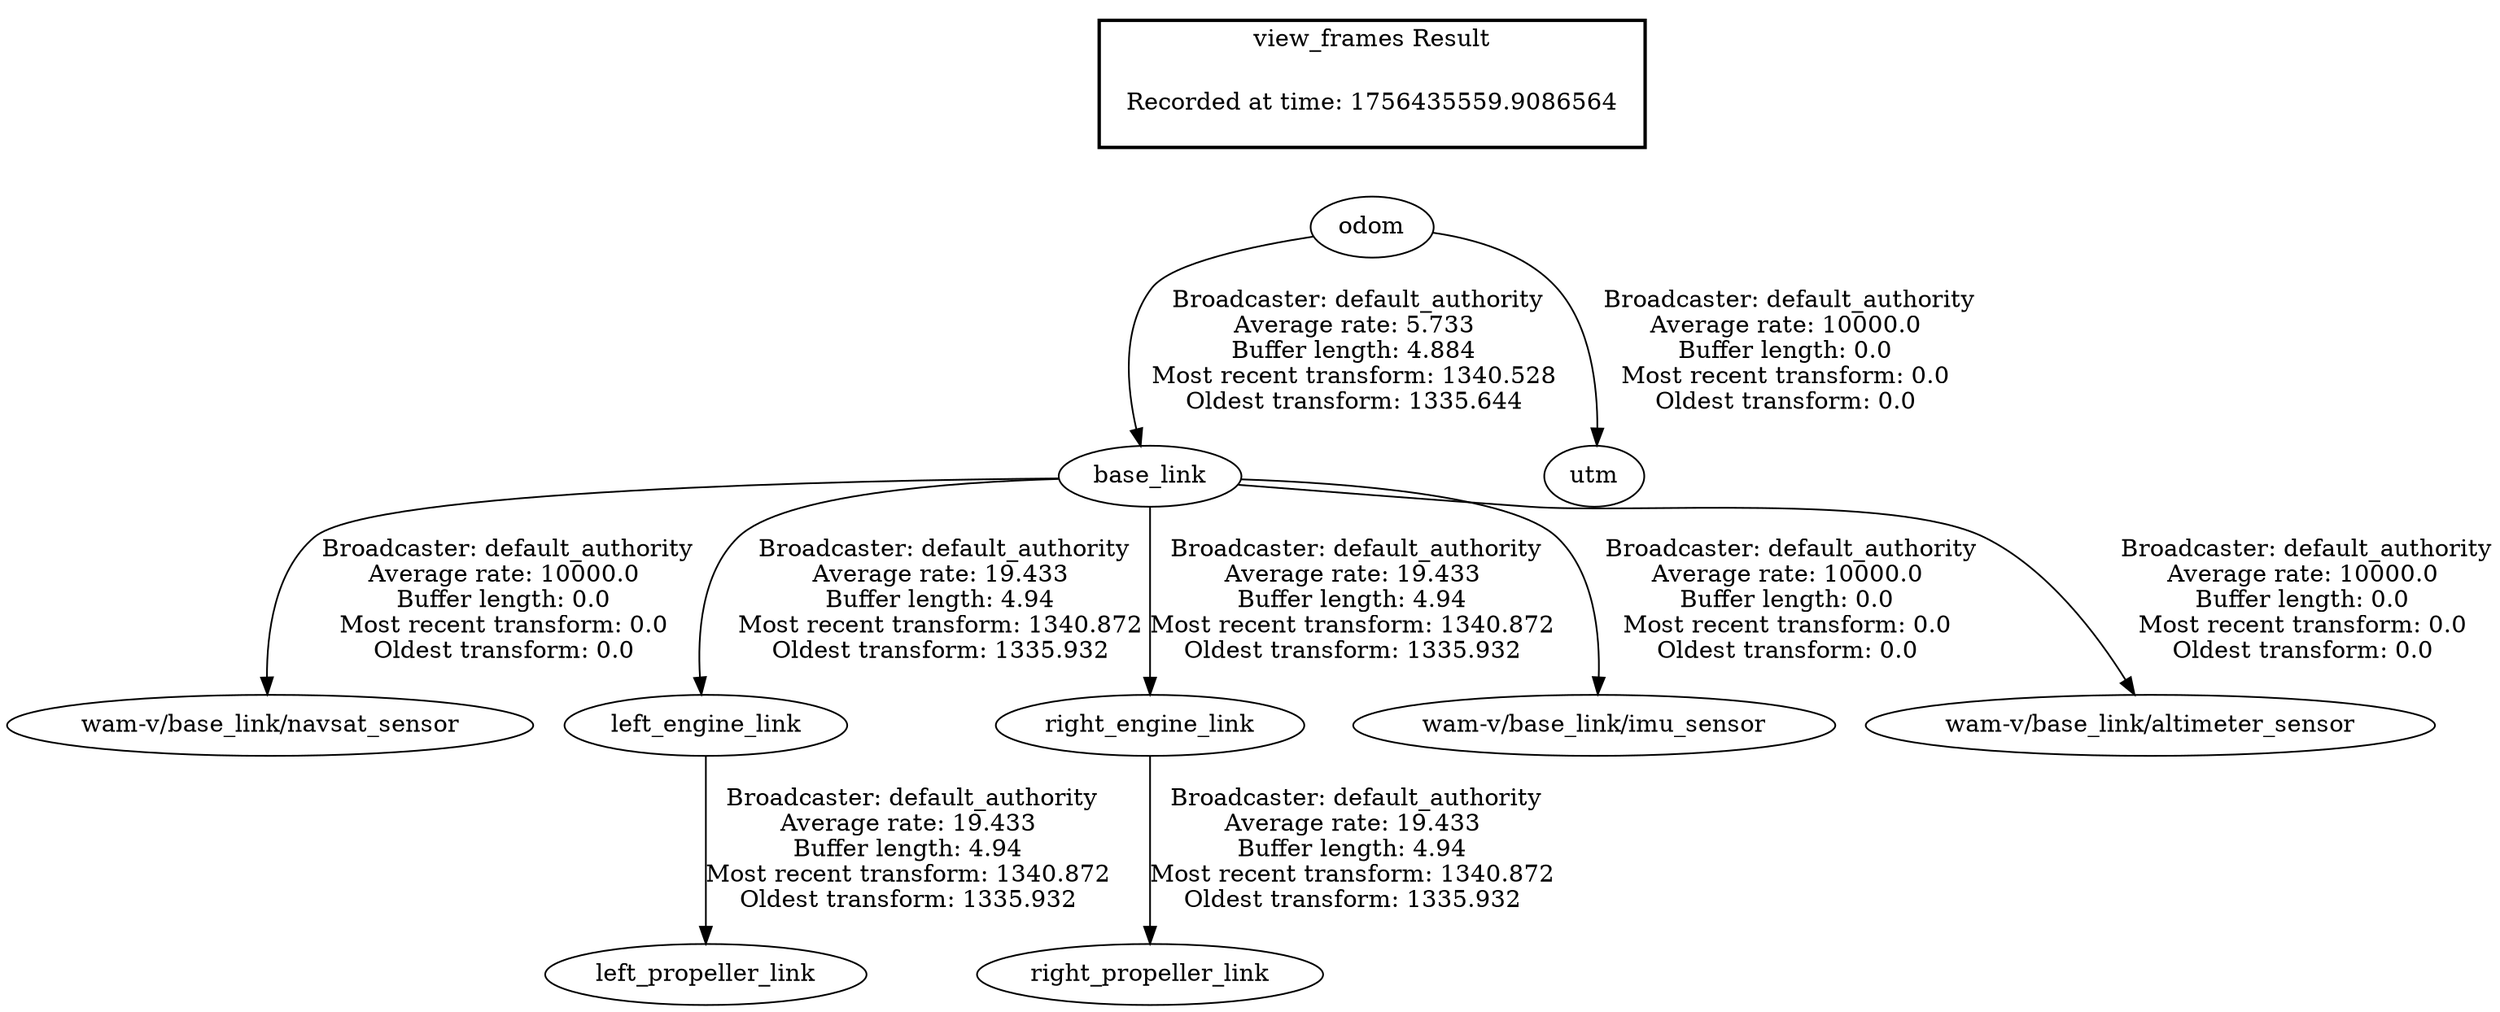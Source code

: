 digraph G {
"base_link" -> "wam-v/base_link/navsat_sensor"[label=" Broadcaster: default_authority\nAverage rate: 10000.0\nBuffer length: 0.0\nMost recent transform: 0.0\nOldest transform: 0.0\n"];
"odom" -> "base_link"[label=" Broadcaster: default_authority\nAverage rate: 5.733\nBuffer length: 4.884\nMost recent transform: 1340.528\nOldest transform: 1335.644\n"];
"base_link" -> "left_engine_link"[label=" Broadcaster: default_authority\nAverage rate: 19.433\nBuffer length: 4.94\nMost recent transform: 1340.872\nOldest transform: 1335.932\n"];
"base_link" -> "right_engine_link"[label=" Broadcaster: default_authority\nAverage rate: 19.433\nBuffer length: 4.94\nMost recent transform: 1340.872\nOldest transform: 1335.932\n"];
"base_link" -> "wam-v/base_link/imu_sensor"[label=" Broadcaster: default_authority\nAverage rate: 10000.0\nBuffer length: 0.0\nMost recent transform: 0.0\nOldest transform: 0.0\n"];
"base_link" -> "wam-v/base_link/altimeter_sensor"[label=" Broadcaster: default_authority\nAverage rate: 10000.0\nBuffer length: 0.0\nMost recent transform: 0.0\nOldest transform: 0.0\n"];
"odom" -> "utm"[label=" Broadcaster: default_authority\nAverage rate: 10000.0\nBuffer length: 0.0\nMost recent transform: 0.0\nOldest transform: 0.0\n"];
"left_engine_link" -> "left_propeller_link"[label=" Broadcaster: default_authority\nAverage rate: 19.433\nBuffer length: 4.94\nMost recent transform: 1340.872\nOldest transform: 1335.932\n"];
"right_engine_link" -> "right_propeller_link"[label=" Broadcaster: default_authority\nAverage rate: 19.433\nBuffer length: 4.94\nMost recent transform: 1340.872\nOldest transform: 1335.932\n"];
edge [style=invis];
 subgraph cluster_legend { style=bold; color=black; label ="view_frames Result";
"Recorded at time: 1756435559.9086564"[ shape=plaintext ] ;
}->"odom";
}